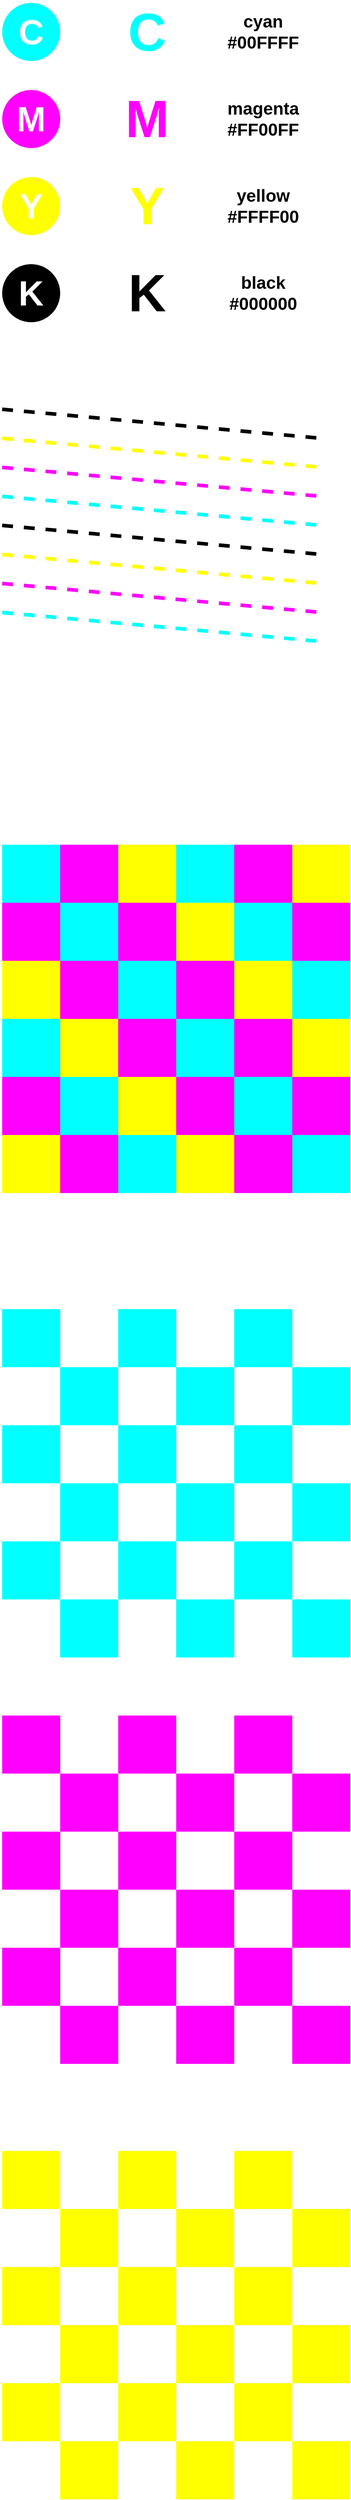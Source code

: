 <mxfile version="24.6.3" type="device">
  <diagram name="第 1 页" id="hYO-8NZHp8vvQbQMahdp">
    <mxGraphModel dx="2019" dy="1111" grid="1" gridSize="10" guides="1" tooltips="1" connect="1" arrows="1" fold="1" page="1" pageScale="1" pageWidth="827" pageHeight="1169" math="0" shadow="0">
      <root>
        <mxCell id="0" />
        <mxCell id="1" parent="0" />
        <mxCell id="9GDjjJapkxw-lqmiiiHe-1" value="&lt;font color=&quot;#ffffff&quot; style=&quot;font-size: 48px;&quot;&gt;&lt;b style=&quot;font-size: 48px;&quot;&gt;C&lt;/b&gt;&lt;/font&gt;" style="ellipse;whiteSpace=wrap;html=1;aspect=fixed;fillColor=#00FFFF;strokeColor=none;fontSize=48;" parent="1" vertex="1">
          <mxGeometry x="120" y="40" width="80" height="80" as="geometry" />
        </mxCell>
        <mxCell id="9GDjjJapkxw-lqmiiiHe-2" value="&lt;font color=&quot;#ffffff&quot; style=&quot;font-size: 48px;&quot;&gt;&lt;b style=&quot;font-size: 48px;&quot;&gt;M&lt;/b&gt;&lt;/font&gt;" style="ellipse;whiteSpace=wrap;html=1;aspect=fixed;fillColor=#FF00FF;strokeColor=none;fontSize=48;" parent="1" vertex="1">
          <mxGeometry x="120" y="160" width="80" height="80" as="geometry" />
        </mxCell>
        <mxCell id="9GDjjJapkxw-lqmiiiHe-3" value="&lt;font color=&quot;#ffffff&quot; style=&quot;font-size: 48px;&quot;&gt;&lt;b style=&quot;font-size: 48px;&quot;&gt;Y&lt;/b&gt;&lt;/font&gt;" style="ellipse;whiteSpace=wrap;html=1;aspect=fixed;fillColor=#FFFF00;strokeColor=none;fontSize=48;" parent="1" vertex="1">
          <mxGeometry x="120" y="280" width="80" height="80" as="geometry" />
        </mxCell>
        <mxCell id="9GDjjJapkxw-lqmiiiHe-4" value="&lt;font color=&quot;#ffffff&quot; style=&quot;font-size: 48px;&quot;&gt;&lt;b style=&quot;font-size: 48px;&quot;&gt;K&lt;/b&gt;&lt;/font&gt;" style="ellipse;whiteSpace=wrap;html=1;aspect=fixed;fillColor=#000000;strokeColor=none;fontSize=48;" parent="1" vertex="1">
          <mxGeometry x="120" y="400" width="80" height="80" as="geometry" />
        </mxCell>
        <mxCell id="9GDjjJapkxw-lqmiiiHe-5" value="C" style="whiteSpace=wrap;html=1;aspect=fixed;strokeColor=none;fillColor=none;fontStyle=1;fontSize=73;fontColor=#00FFFF;" parent="1" vertex="1">
          <mxGeometry x="280" y="40" width="80" height="80" as="geometry" />
        </mxCell>
        <mxCell id="9GDjjJapkxw-lqmiiiHe-6" value="M" style="whiteSpace=wrap;html=1;aspect=fixed;strokeColor=none;fillColor=none;fontStyle=1;fontSize=72;fontColor=#FF00FF;" parent="1" vertex="1">
          <mxGeometry x="280" y="160" width="80" height="80" as="geometry" />
        </mxCell>
        <mxCell id="9GDjjJapkxw-lqmiiiHe-7" value="Y" style="whiteSpace=wrap;html=1;aspect=fixed;strokeColor=none;fillColor=none;fontStyle=1;fontSize=72;fontColor=#FFFF00;" parent="1" vertex="1">
          <mxGeometry x="280" y="280" width="80" height="80" as="geometry" />
        </mxCell>
        <mxCell id="9GDjjJapkxw-lqmiiiHe-8" value="K" style="whiteSpace=wrap;html=1;aspect=fixed;strokeColor=none;fillColor=none;fontStyle=1;fontSize=72;fontColor=#000000;" parent="1" vertex="1">
          <mxGeometry x="280" y="400" width="80" height="80" as="geometry" />
        </mxCell>
        <mxCell id="9GDjjJapkxw-lqmiiiHe-9" value="&lt;font style=&quot;font-size: 24px;&quot;&gt;&lt;span style=&quot;font-size: 24px;&quot;&gt;cyan&lt;br style=&quot;font-size: 24px;&quot;&gt;#00FFFF&lt;/span&gt;&lt;/font&gt;" style="rounded=0;whiteSpace=wrap;html=1;strokeColor=none;fillColor=none;fontSize=24;fontStyle=1;fontColor=default;" parent="1" vertex="1">
          <mxGeometry x="400" y="40" width="160" height="80" as="geometry" />
        </mxCell>
        <mxCell id="9GDjjJapkxw-lqmiiiHe-10" value="&lt;font style=&quot;font-size: 24px;&quot;&gt;&lt;b style=&quot;font-size: 24px;&quot;&gt;magenta&lt;/b&gt;&lt;/font&gt;&lt;div style=&quot;font-size: 24px;&quot;&gt;&lt;span style=&quot;font-size: 24px; font-weight: 700;&quot;&gt;#FF&lt;/span&gt;&lt;span style=&quot;font-weight: 700; background-color: initial;&quot;&gt;00&lt;/span&gt;&lt;span style=&quot;font-weight: 700; background-color: initial;&quot;&gt;FF&lt;/span&gt;&lt;/div&gt;" style="rounded=0;whiteSpace=wrap;html=1;strokeColor=none;fillColor=none;fontSize=24;fontColor=default;" parent="1" vertex="1">
          <mxGeometry x="400" y="160" width="160" height="80" as="geometry" />
        </mxCell>
        <mxCell id="9GDjjJapkxw-lqmiiiHe-11" value="&lt;font style=&quot;font-size: 24px;&quot;&gt;&lt;b style=&quot;font-size: 24px;&quot;&gt;yellow&lt;/b&gt;&lt;/font&gt;&lt;div style=&quot;font-size: 24px;&quot;&gt;&lt;span style=&quot;font-size: 24px; font-weight: 700;&quot;&gt;#FFFF&lt;/span&gt;&lt;font style=&quot;font-size: 24px;&quot;&gt;&lt;b style=&quot;font-size: 24px;&quot;&gt;&lt;/b&gt;&lt;/font&gt;&lt;span style=&quot;font-weight: 700; background-color: initial;&quot;&gt;00&lt;/span&gt;&lt;/div&gt;" style="rounded=0;whiteSpace=wrap;html=1;strokeColor=none;fillColor=none;fontSize=24;fontColor=default;" parent="1" vertex="1">
          <mxGeometry x="400" y="280" width="160" height="80" as="geometry" />
        </mxCell>
        <mxCell id="9GDjjJapkxw-lqmiiiHe-12" value="&lt;font style=&quot;font-size: 24px;&quot;&gt;&lt;b style=&quot;font-size: 24px;&quot;&gt;black&lt;/b&gt;&lt;/font&gt;&lt;div style=&quot;font-size: 24px;&quot;&gt;&lt;span style=&quot;font-size: 24px; font-weight: 700; background-color: initial;&quot;&gt;#000000&lt;/span&gt;&lt;/div&gt;" style="rounded=0;whiteSpace=wrap;html=1;strokeColor=none;fillColor=none;fontSize=24;fontColor=default;" parent="1" vertex="1">
          <mxGeometry x="400" y="400" width="160" height="80" as="geometry" />
        </mxCell>
        <mxCell id="9GDjjJapkxw-lqmiiiHe-13" value="" style="whiteSpace=wrap;html=1;aspect=fixed;strokeColor=none;fillColor=#00FFFF;" parent="1" vertex="1">
          <mxGeometry x="120" y="1840" width="80" height="80" as="geometry" />
        </mxCell>
        <mxCell id="9GDjjJapkxw-lqmiiiHe-14" value="" style="whiteSpace=wrap;html=1;aspect=fixed;strokeColor=none;fillColor=#00FFFF;" parent="1" vertex="1">
          <mxGeometry x="200" y="1920" width="80" height="80" as="geometry" />
        </mxCell>
        <mxCell id="9GDjjJapkxw-lqmiiiHe-15" value="" style="whiteSpace=wrap;html=1;aspect=fixed;strokeColor=none;fillColor=#00FFFF;" parent="1" vertex="1">
          <mxGeometry x="280" y="2000" width="80" height="80" as="geometry" />
        </mxCell>
        <mxCell id="9GDjjJapkxw-lqmiiiHe-16" value="" style="whiteSpace=wrap;html=1;aspect=fixed;strokeColor=none;fillColor=#00FFFF;" parent="1" vertex="1">
          <mxGeometry x="360" y="2080" width="80" height="80" as="geometry" />
        </mxCell>
        <mxCell id="9GDjjJapkxw-lqmiiiHe-17" value="" style="whiteSpace=wrap;html=1;aspect=fixed;strokeColor=none;fillColor=#00FFFF;" parent="1" vertex="1">
          <mxGeometry x="440" y="2160" width="80" height="80" as="geometry" />
        </mxCell>
        <mxCell id="9GDjjJapkxw-lqmiiiHe-18" value="" style="whiteSpace=wrap;html=1;aspect=fixed;strokeColor=none;fillColor=#00FFFF;" parent="1" vertex="1">
          <mxGeometry x="520" y="2240" width="80" height="80" as="geometry" />
        </mxCell>
        <mxCell id="9GDjjJapkxw-lqmiiiHe-19" value="" style="whiteSpace=wrap;html=1;aspect=fixed;strokeColor=none;fillColor=#00FFFF;" parent="1" vertex="1">
          <mxGeometry x="280" y="1840" width="80" height="80" as="geometry" />
        </mxCell>
        <mxCell id="9GDjjJapkxw-lqmiiiHe-20" value="" style="whiteSpace=wrap;html=1;aspect=fixed;strokeColor=none;fillColor=#00FFFF;" parent="1" vertex="1">
          <mxGeometry x="360" y="1920" width="80" height="80" as="geometry" />
        </mxCell>
        <mxCell id="9GDjjJapkxw-lqmiiiHe-21" value="" style="whiteSpace=wrap;html=1;aspect=fixed;strokeColor=none;fillColor=#00FFFF;" parent="1" vertex="1">
          <mxGeometry x="440" y="2000" width="80" height="80" as="geometry" />
        </mxCell>
        <mxCell id="9GDjjJapkxw-lqmiiiHe-22" value="" style="whiteSpace=wrap;html=1;aspect=fixed;strokeColor=none;fillColor=#00FFFF;" parent="1" vertex="1">
          <mxGeometry x="520" y="2080" width="80" height="80" as="geometry" />
        </mxCell>
        <mxCell id="9GDjjJapkxw-lqmiiiHe-25" value="" style="whiteSpace=wrap;html=1;aspect=fixed;strokeColor=none;fillColor=#00FFFF;" parent="1" vertex="1">
          <mxGeometry x="440" y="1840" width="80" height="80" as="geometry" />
        </mxCell>
        <mxCell id="9GDjjJapkxw-lqmiiiHe-26" value="" style="whiteSpace=wrap;html=1;aspect=fixed;strokeColor=none;fillColor=#00FFFF;" parent="1" vertex="1">
          <mxGeometry x="520" y="1920" width="80" height="80" as="geometry" />
        </mxCell>
        <mxCell id="9GDjjJapkxw-lqmiiiHe-27" value="" style="whiteSpace=wrap;html=1;aspect=fixed;strokeColor=none;fillColor=#00FFFF;" parent="1" vertex="1">
          <mxGeometry x="120" y="2160" width="80" height="80" as="geometry" />
        </mxCell>
        <mxCell id="9GDjjJapkxw-lqmiiiHe-28" value="" style="whiteSpace=wrap;html=1;aspect=fixed;strokeColor=none;fillColor=#00FFFF;" parent="1" vertex="1">
          <mxGeometry x="200" y="2240" width="80" height="80" as="geometry" />
        </mxCell>
        <mxCell id="9GDjjJapkxw-lqmiiiHe-31" value="" style="whiteSpace=wrap;html=1;aspect=fixed;strokeColor=none;fillColor=#00FFFF;" parent="1" vertex="1">
          <mxGeometry x="120" y="2000" width="80" height="80" as="geometry" />
        </mxCell>
        <mxCell id="9GDjjJapkxw-lqmiiiHe-32" value="" style="whiteSpace=wrap;html=1;aspect=fixed;strokeColor=none;fillColor=#00FFFF;" parent="1" vertex="1">
          <mxGeometry x="200" y="2080" width="80" height="80" as="geometry" />
        </mxCell>
        <mxCell id="9GDjjJapkxw-lqmiiiHe-33" value="" style="whiteSpace=wrap;html=1;aspect=fixed;strokeColor=none;fillColor=#00FFFF;" parent="1" vertex="1">
          <mxGeometry x="280" y="2160" width="80" height="80" as="geometry" />
        </mxCell>
        <mxCell id="9GDjjJapkxw-lqmiiiHe-34" value="" style="whiteSpace=wrap;html=1;aspect=fixed;strokeColor=none;fillColor=#00FFFF;" parent="1" vertex="1">
          <mxGeometry x="360" y="2240" width="80" height="80" as="geometry" />
        </mxCell>
        <mxCell id="9GDjjJapkxw-lqmiiiHe-55" value="" style="whiteSpace=wrap;html=1;aspect=fixed;strokeColor=none;fillColor=#FF00FF;" parent="1" vertex="1">
          <mxGeometry x="200" y="1200" width="80" height="80" as="geometry" />
        </mxCell>
        <mxCell id="9GDjjJapkxw-lqmiiiHe-57" value="" style="whiteSpace=wrap;html=1;aspect=fixed;strokeColor=none;fillColor=#FF00FF;" parent="1" vertex="1">
          <mxGeometry x="360" y="1360" width="80" height="80" as="geometry" />
        </mxCell>
        <mxCell id="9GDjjJapkxw-lqmiiiHe-67" value="" style="whiteSpace=wrap;html=1;aspect=fixed;strokeColor=none;fillColor=#FF00FF;" parent="1" vertex="1">
          <mxGeometry x="120" y="1280" width="80" height="80" as="geometry" />
        </mxCell>
        <mxCell id="9GDjjJapkxw-lqmiiiHe-68" value="" style="whiteSpace=wrap;html=1;aspect=fixed;strokeColor=none;fillColor=#FF00FF;" parent="1" vertex="1">
          <mxGeometry x="200" y="1360" width="80" height="80" as="geometry" />
        </mxCell>
        <mxCell id="9GDjjJapkxw-lqmiiiHe-69" value="" style="whiteSpace=wrap;html=1;aspect=fixed;strokeColor=none;fillColor=#FF00FF;" parent="1" vertex="1">
          <mxGeometry x="520" y="1520" width="80" height="80" as="geometry" />
        </mxCell>
        <mxCell id="9GDjjJapkxw-lqmiiiHe-70" value="" style="whiteSpace=wrap;html=1;aspect=fixed;strokeColor=none;fillColor=#FF00FF;" parent="1" vertex="1">
          <mxGeometry x="520" y="1280" width="80" height="80" as="geometry" />
        </mxCell>
        <mxCell id="9GDjjJapkxw-lqmiiiHe-71" value="" style="whiteSpace=wrap;html=1;aspect=fixed;strokeColor=none;fillColor=#FF00FF;" parent="1" vertex="1">
          <mxGeometry x="440" y="1440" width="80" height="80" as="geometry" />
        </mxCell>
        <mxCell id="9GDjjJapkxw-lqmiiiHe-73" value="" style="whiteSpace=wrap;html=1;aspect=fixed;strokeColor=none;fillColor=#FFFF00;" parent="1" vertex="1">
          <mxGeometry x="120" y="3000" width="80" height="80" as="geometry" />
        </mxCell>
        <mxCell id="9GDjjJapkxw-lqmiiiHe-74" value="" style="whiteSpace=wrap;html=1;aspect=fixed;strokeColor=none;fillColor=#FFFF00;" parent="1" vertex="1">
          <mxGeometry x="200" y="3080" width="80" height="80" as="geometry" />
        </mxCell>
        <mxCell id="9GDjjJapkxw-lqmiiiHe-75" value="" style="whiteSpace=wrap;html=1;aspect=fixed;strokeColor=none;fillColor=#FFFF00;" parent="1" vertex="1">
          <mxGeometry x="280" y="3160" width="80" height="80" as="geometry" />
        </mxCell>
        <mxCell id="9GDjjJapkxw-lqmiiiHe-76" value="" style="whiteSpace=wrap;html=1;aspect=fixed;strokeColor=none;fillColor=#FFFF00;" parent="1" vertex="1">
          <mxGeometry x="360" y="3240" width="80" height="80" as="geometry" />
        </mxCell>
        <mxCell id="9GDjjJapkxw-lqmiiiHe-77" value="" style="whiteSpace=wrap;html=1;aspect=fixed;strokeColor=none;fillColor=#FFFF00;" parent="1" vertex="1">
          <mxGeometry x="440" y="3320" width="80" height="80" as="geometry" />
        </mxCell>
        <mxCell id="9GDjjJapkxw-lqmiiiHe-78" value="" style="whiteSpace=wrap;html=1;aspect=fixed;strokeColor=none;fillColor=#FFFF00;" parent="1" vertex="1">
          <mxGeometry x="520" y="3400" width="80" height="80" as="geometry" />
        </mxCell>
        <mxCell id="9GDjjJapkxw-lqmiiiHe-79" value="" style="whiteSpace=wrap;html=1;aspect=fixed;strokeColor=none;fillColor=#FFFF00;" parent="1" vertex="1">
          <mxGeometry x="280" y="3000" width="80" height="80" as="geometry" />
        </mxCell>
        <mxCell id="9GDjjJapkxw-lqmiiiHe-80" value="" style="whiteSpace=wrap;html=1;aspect=fixed;strokeColor=none;fillColor=#FFFF00;" parent="1" vertex="1">
          <mxGeometry x="360" y="3080" width="80" height="80" as="geometry" />
        </mxCell>
        <mxCell id="9GDjjJapkxw-lqmiiiHe-81" value="" style="whiteSpace=wrap;html=1;aspect=fixed;strokeColor=none;fillColor=#FFFF00;" parent="1" vertex="1">
          <mxGeometry x="440" y="3160" width="80" height="80" as="geometry" />
        </mxCell>
        <mxCell id="9GDjjJapkxw-lqmiiiHe-82" value="" style="whiteSpace=wrap;html=1;aspect=fixed;strokeColor=none;fillColor=#FFFF00;" parent="1" vertex="1">
          <mxGeometry x="520" y="3240" width="80" height="80" as="geometry" />
        </mxCell>
        <mxCell id="9GDjjJapkxw-lqmiiiHe-83" value="" style="whiteSpace=wrap;html=1;aspect=fixed;strokeColor=none;fillColor=#FFFF00;" parent="1" vertex="1">
          <mxGeometry x="440" y="3000" width="80" height="80" as="geometry" />
        </mxCell>
        <mxCell id="9GDjjJapkxw-lqmiiiHe-84" value="" style="whiteSpace=wrap;html=1;aspect=fixed;strokeColor=none;fillColor=#FFFF00;" parent="1" vertex="1">
          <mxGeometry x="520" y="3080" width="80" height="80" as="geometry" />
        </mxCell>
        <mxCell id="9GDjjJapkxw-lqmiiiHe-85" value="" style="whiteSpace=wrap;html=1;aspect=fixed;strokeColor=none;fillColor=#FFFF00;" parent="1" vertex="1">
          <mxGeometry x="120" y="3320" width="80" height="80" as="geometry" />
        </mxCell>
        <mxCell id="9GDjjJapkxw-lqmiiiHe-86" value="" style="whiteSpace=wrap;html=1;aspect=fixed;strokeColor=none;fillColor=#FFFF00;" parent="1" vertex="1">
          <mxGeometry x="200" y="3400" width="80" height="80" as="geometry" />
        </mxCell>
        <mxCell id="9GDjjJapkxw-lqmiiiHe-87" value="" style="whiteSpace=wrap;html=1;aspect=fixed;strokeColor=none;fillColor=#FFFF00;" parent="1" vertex="1">
          <mxGeometry x="120" y="3160" width="80" height="80" as="geometry" />
        </mxCell>
        <mxCell id="9GDjjJapkxw-lqmiiiHe-88" value="" style="whiteSpace=wrap;html=1;aspect=fixed;strokeColor=none;fillColor=#FFFF00;" parent="1" vertex="1">
          <mxGeometry x="200" y="3240" width="80" height="80" as="geometry" />
        </mxCell>
        <mxCell id="9GDjjJapkxw-lqmiiiHe-89" value="" style="whiteSpace=wrap;html=1;aspect=fixed;strokeColor=none;fillColor=#FFFF00;" parent="1" vertex="1">
          <mxGeometry x="280" y="3320" width="80" height="80" as="geometry" />
        </mxCell>
        <mxCell id="9GDjjJapkxw-lqmiiiHe-90" value="" style="whiteSpace=wrap;html=1;aspect=fixed;strokeColor=none;fillColor=#FFFF00;" parent="1" vertex="1">
          <mxGeometry x="360" y="3400" width="80" height="80" as="geometry" />
        </mxCell>
        <mxCell id="9GDjjJapkxw-lqmiiiHe-91" value="" style="whiteSpace=wrap;html=1;aspect=fixed;strokeColor=none;fillColor=#00FFFF;" parent="1" vertex="1">
          <mxGeometry x="120" y="1200" width="80" height="80" as="geometry" />
        </mxCell>
        <mxCell id="9GDjjJapkxw-lqmiiiHe-92" value="" style="whiteSpace=wrap;html=1;aspect=fixed;strokeColor=none;fillColor=#00FFFF;" parent="1" vertex="1">
          <mxGeometry x="200" y="1280" width="80" height="80" as="geometry" />
        </mxCell>
        <mxCell id="9GDjjJapkxw-lqmiiiHe-94" value="" style="whiteSpace=wrap;html=1;aspect=fixed;strokeColor=none;fillColor=#00FFFF;" parent="1" vertex="1">
          <mxGeometry x="440" y="1520" width="80" height="80" as="geometry" />
        </mxCell>
        <mxCell id="9GDjjJapkxw-lqmiiiHe-98" value="" style="whiteSpace=wrap;html=1;aspect=fixed;strokeColor=none;fillColor=#00FFFF;" parent="1" vertex="1">
          <mxGeometry x="360" y="1200" width="80" height="80" as="geometry" />
        </mxCell>
        <mxCell id="9GDjjJapkxw-lqmiiiHe-103" value="" style="whiteSpace=wrap;html=1;aspect=fixed;strokeColor=none;fillColor=#00FFFF;" parent="1" vertex="1">
          <mxGeometry x="520" y="1360" width="80" height="80" as="geometry" />
        </mxCell>
        <mxCell id="9GDjjJapkxw-lqmiiiHe-105" value="" style="whiteSpace=wrap;html=1;aspect=fixed;strokeColor=none;fillColor=#00FFFF;" parent="1" vertex="1">
          <mxGeometry x="280" y="1360" width="80" height="80" as="geometry" />
        </mxCell>
        <mxCell id="9GDjjJapkxw-lqmiiiHe-106" value="" style="whiteSpace=wrap;html=1;aspect=fixed;strokeColor=none;fillColor=#00FFFF;" parent="1" vertex="1">
          <mxGeometry x="360" y="1440" width="80" height="80" as="geometry" />
        </mxCell>
        <mxCell id="9GDjjJapkxw-lqmiiiHe-107" value="" style="whiteSpace=wrap;html=1;aspect=fixed;strokeColor=none;fillColor=#00FFFF;" parent="1" vertex="1">
          <mxGeometry x="440" y="1280" width="80" height="80" as="geometry" />
        </mxCell>
        <mxCell id="9GDjjJapkxw-lqmiiiHe-110" value="" style="whiteSpace=wrap;html=1;aspect=fixed;strokeColor=none;fillColor=#FFFF00;" parent="1" vertex="1">
          <mxGeometry x="280" y="1200" width="80" height="80" as="geometry" />
        </mxCell>
        <mxCell id="9GDjjJapkxw-lqmiiiHe-116" value="" style="whiteSpace=wrap;html=1;aspect=fixed;strokeColor=none;fillColor=#FFFF00;" parent="1" vertex="1">
          <mxGeometry x="360" y="1280" width="80" height="80" as="geometry" />
        </mxCell>
        <mxCell id="9GDjjJapkxw-lqmiiiHe-121" value="" style="whiteSpace=wrap;html=1;aspect=fixed;strokeColor=none;fillColor=#FFFF00;" parent="1" vertex="1">
          <mxGeometry x="520" y="1440" width="80" height="80" as="geometry" />
        </mxCell>
        <mxCell id="9GDjjJapkxw-lqmiiiHe-122" value="" style="whiteSpace=wrap;html=1;aspect=fixed;strokeColor=none;fillColor=#FFFF00;" parent="1" vertex="1">
          <mxGeometry x="280" y="1520" width="80" height="80" as="geometry" />
        </mxCell>
        <mxCell id="9GDjjJapkxw-lqmiiiHe-123" value="" style="whiteSpace=wrap;html=1;aspect=fixed;strokeColor=none;fillColor=#FFFF00;" parent="1" vertex="1">
          <mxGeometry x="440" y="1360" width="80" height="80" as="geometry" />
        </mxCell>
        <mxCell id="9GDjjJapkxw-lqmiiiHe-124" value="" style="whiteSpace=wrap;html=1;aspect=fixed;strokeColor=none;fillColor=#FFFF00;" parent="1" vertex="1">
          <mxGeometry x="200" y="1440" width="80" height="80" as="geometry" />
        </mxCell>
        <mxCell id="9GDjjJapkxw-lqmiiiHe-127" value="" style="whiteSpace=wrap;html=1;aspect=fixed;strokeColor=none;fillColor=#FF00FF;" parent="1" vertex="1">
          <mxGeometry x="280" y="1280" width="80" height="80" as="geometry" />
        </mxCell>
        <mxCell id="9GDjjJapkxw-lqmiiiHe-128" value="" style="whiteSpace=wrap;html=1;aspect=fixed;strokeColor=none;fillColor=#FF00FF;" parent="1" vertex="1">
          <mxGeometry x="440" y="1200" width="80" height="80" as="geometry" />
        </mxCell>
        <mxCell id="9GDjjJapkxw-lqmiiiHe-129" value="" style="whiteSpace=wrap;html=1;aspect=fixed;strokeColor=none;fillColor=#00FFFF;" parent="1" vertex="1">
          <mxGeometry x="200" y="1520" width="80" height="80" as="geometry" />
        </mxCell>
        <mxCell id="9GDjjJapkxw-lqmiiiHe-130" value="" style="whiteSpace=wrap;html=1;aspect=fixed;strokeColor=none;fillColor=#FF00FF;" parent="1" vertex="1">
          <mxGeometry x="280" y="1440" width="80" height="80" as="geometry" />
        </mxCell>
        <mxCell id="9GDjjJapkxw-lqmiiiHe-131" value="" style="whiteSpace=wrap;html=1;aspect=fixed;strokeColor=none;fillColor=#FF00FF;" parent="1" vertex="1">
          <mxGeometry x="360" y="1520" width="80" height="80" as="geometry" />
        </mxCell>
        <mxCell id="9GDjjJapkxw-lqmiiiHe-133" value="" style="whiteSpace=wrap;html=1;aspect=fixed;strokeColor=none;fillColor=#00FFFF;" parent="1" vertex="1">
          <mxGeometry x="120" y="1440" width="80" height="80" as="geometry" />
        </mxCell>
        <mxCell id="9GDjjJapkxw-lqmiiiHe-134" value="" style="whiteSpace=wrap;html=1;aspect=fixed;strokeColor=none;fillColor=#FFFF00;" parent="1" vertex="1">
          <mxGeometry x="120" y="1360" width="80" height="80" as="geometry" />
        </mxCell>
        <mxCell id="9GDjjJapkxw-lqmiiiHe-135" value="" style="whiteSpace=wrap;html=1;aspect=fixed;strokeColor=none;fillColor=#00FFFF;" parent="1" vertex="1">
          <mxGeometry x="280" y="1600" width="80" height="80" as="geometry" />
        </mxCell>
        <mxCell id="9GDjjJapkxw-lqmiiiHe-136" value="" style="whiteSpace=wrap;html=1;aspect=fixed;strokeColor=none;fillColor=#FFFF00;" parent="1" vertex="1">
          <mxGeometry x="360" y="1600" width="80" height="80" as="geometry" />
        </mxCell>
        <mxCell id="9GDjjJapkxw-lqmiiiHe-137" value="" style="whiteSpace=wrap;html=1;aspect=fixed;strokeColor=none;fillColor=#FF00FF;" parent="1" vertex="1">
          <mxGeometry x="440" y="1600" width="80" height="80" as="geometry" />
        </mxCell>
        <mxCell id="9GDjjJapkxw-lqmiiiHe-138" value="" style="whiteSpace=wrap;html=1;aspect=fixed;strokeColor=none;fillColor=#00FFFF;" parent="1" vertex="1">
          <mxGeometry x="520" y="1600" width="80" height="80" as="geometry" />
        </mxCell>
        <mxCell id="9GDjjJapkxw-lqmiiiHe-139" value="" style="whiteSpace=wrap;html=1;aspect=fixed;strokeColor=none;fillColor=#FFFF00;" parent="1" vertex="1">
          <mxGeometry x="520" y="1200" width="80" height="80" as="geometry" />
        </mxCell>
        <mxCell id="9GDjjJapkxw-lqmiiiHe-140" value="" style="whiteSpace=wrap;html=1;aspect=fixed;strokeColor=none;fillColor=#FF00FF;" parent="1" vertex="1">
          <mxGeometry x="120" y="1520" width="80" height="80" as="geometry" />
        </mxCell>
        <mxCell id="9GDjjJapkxw-lqmiiiHe-141" value="" style="whiteSpace=wrap;html=1;aspect=fixed;strokeColor=none;fillColor=#FF00FF;" parent="1" vertex="1">
          <mxGeometry x="200" y="1600" width="80" height="80" as="geometry" />
        </mxCell>
        <mxCell id="9GDjjJapkxw-lqmiiiHe-142" value="" style="whiteSpace=wrap;html=1;aspect=fixed;strokeColor=none;fillColor=#FFFF00;" parent="1" vertex="1">
          <mxGeometry x="120" y="1600" width="80" height="80" as="geometry" />
        </mxCell>
        <mxCell id="9GDjjJapkxw-lqmiiiHe-143" value="" style="whiteSpace=wrap;html=1;aspect=fixed;strokeColor=none;fillColor=#FF00FF;" parent="1" vertex="1">
          <mxGeometry x="120" y="2400" width="80" height="80" as="geometry" />
        </mxCell>
        <mxCell id="9GDjjJapkxw-lqmiiiHe-144" value="" style="whiteSpace=wrap;html=1;aspect=fixed;strokeColor=none;fillColor=#FF00FF;" parent="1" vertex="1">
          <mxGeometry x="200" y="2480" width="80" height="80" as="geometry" />
        </mxCell>
        <mxCell id="9GDjjJapkxw-lqmiiiHe-145" value="" style="whiteSpace=wrap;html=1;aspect=fixed;strokeColor=none;fillColor=#FF00FF;" parent="1" vertex="1">
          <mxGeometry x="280" y="2560" width="80" height="80" as="geometry" />
        </mxCell>
        <mxCell id="9GDjjJapkxw-lqmiiiHe-146" value="" style="whiteSpace=wrap;html=1;aspect=fixed;strokeColor=none;fillColor=#FF00FF;" parent="1" vertex="1">
          <mxGeometry x="360" y="2640" width="80" height="80" as="geometry" />
        </mxCell>
        <mxCell id="9GDjjJapkxw-lqmiiiHe-147" value="" style="whiteSpace=wrap;html=1;aspect=fixed;strokeColor=none;fillColor=#FF00FF;" parent="1" vertex="1">
          <mxGeometry x="440" y="2720" width="80" height="80" as="geometry" />
        </mxCell>
        <mxCell id="9GDjjJapkxw-lqmiiiHe-148" value="" style="whiteSpace=wrap;html=1;aspect=fixed;strokeColor=none;fillColor=#FF00FF;" parent="1" vertex="1">
          <mxGeometry x="520" y="2800" width="80" height="80" as="geometry" />
        </mxCell>
        <mxCell id="9GDjjJapkxw-lqmiiiHe-149" value="" style="whiteSpace=wrap;html=1;aspect=fixed;strokeColor=none;fillColor=#FF00FF;" parent="1" vertex="1">
          <mxGeometry x="280" y="2400" width="80" height="80" as="geometry" />
        </mxCell>
        <mxCell id="9GDjjJapkxw-lqmiiiHe-150" value="" style="whiteSpace=wrap;html=1;aspect=fixed;strokeColor=none;fillColor=#FF00FF;" parent="1" vertex="1">
          <mxGeometry x="360" y="2480" width="80" height="80" as="geometry" />
        </mxCell>
        <mxCell id="9GDjjJapkxw-lqmiiiHe-151" value="" style="whiteSpace=wrap;html=1;aspect=fixed;strokeColor=none;fillColor=#FF00FF;" parent="1" vertex="1">
          <mxGeometry x="440" y="2560" width="80" height="80" as="geometry" />
        </mxCell>
        <mxCell id="9GDjjJapkxw-lqmiiiHe-152" value="" style="whiteSpace=wrap;html=1;aspect=fixed;strokeColor=none;fillColor=#FF00FF;" parent="1" vertex="1">
          <mxGeometry x="520" y="2640" width="80" height="80" as="geometry" />
        </mxCell>
        <mxCell id="9GDjjJapkxw-lqmiiiHe-153" value="" style="whiteSpace=wrap;html=1;aspect=fixed;strokeColor=none;fillColor=#FF00FF;" parent="1" vertex="1">
          <mxGeometry x="440" y="2400" width="80" height="80" as="geometry" />
        </mxCell>
        <mxCell id="9GDjjJapkxw-lqmiiiHe-154" value="" style="whiteSpace=wrap;html=1;aspect=fixed;strokeColor=none;fillColor=#FF00FF;" parent="1" vertex="1">
          <mxGeometry x="520" y="2480" width="80" height="80" as="geometry" />
        </mxCell>
        <mxCell id="9GDjjJapkxw-lqmiiiHe-155" value="" style="whiteSpace=wrap;html=1;aspect=fixed;strokeColor=none;fillColor=#FF00FF;" parent="1" vertex="1">
          <mxGeometry x="120" y="2720" width="80" height="80" as="geometry" />
        </mxCell>
        <mxCell id="9GDjjJapkxw-lqmiiiHe-156" value="" style="whiteSpace=wrap;html=1;aspect=fixed;strokeColor=none;fillColor=#FF00FF;" parent="1" vertex="1">
          <mxGeometry x="200" y="2800" width="80" height="80" as="geometry" />
        </mxCell>
        <mxCell id="9GDjjJapkxw-lqmiiiHe-157" value="" style="whiteSpace=wrap;html=1;aspect=fixed;strokeColor=none;fillColor=#FF00FF;" parent="1" vertex="1">
          <mxGeometry x="120" y="2560" width="80" height="80" as="geometry" />
        </mxCell>
        <mxCell id="9GDjjJapkxw-lqmiiiHe-158" value="" style="whiteSpace=wrap;html=1;aspect=fixed;strokeColor=none;fillColor=#FF00FF;" parent="1" vertex="1">
          <mxGeometry x="200" y="2640" width="80" height="80" as="geometry" />
        </mxCell>
        <mxCell id="9GDjjJapkxw-lqmiiiHe-159" value="" style="whiteSpace=wrap;html=1;aspect=fixed;strokeColor=none;fillColor=#FF00FF;" parent="1" vertex="1">
          <mxGeometry x="280" y="2720" width="80" height="80" as="geometry" />
        </mxCell>
        <mxCell id="9GDjjJapkxw-lqmiiiHe-160" value="" style="whiteSpace=wrap;html=1;aspect=fixed;strokeColor=none;fillColor=#FF00FF;" parent="1" vertex="1">
          <mxGeometry x="360" y="2800" width="80" height="80" as="geometry" />
        </mxCell>
        <mxCell id="rr5zABHRZjq87CbZNu1t-1" value="" style="endArrow=none;html=1;rounded=0;strokeColor=#000000;strokeWidth=5;dashed=1;" edge="1" parent="1">
          <mxGeometry width="50" height="50" relative="1" as="geometry">
            <mxPoint x="120" y="600" as="sourcePoint" />
            <mxPoint x="560" y="640" as="targetPoint" />
          </mxGeometry>
        </mxCell>
        <mxCell id="rr5zABHRZjq87CbZNu1t-3" value="" style="endArrow=none;html=1;rounded=0;strokeColor=#FFFF00;strokeWidth=5;dashed=1;" edge="1" parent="1">
          <mxGeometry width="50" height="50" relative="1" as="geometry">
            <mxPoint x="120" y="640" as="sourcePoint" />
            <mxPoint x="560" y="680" as="targetPoint" />
          </mxGeometry>
        </mxCell>
        <mxCell id="rr5zABHRZjq87CbZNu1t-4" value="" style="endArrow=none;html=1;rounded=0;strokeColor=#FF00FF;strokeWidth=5;dashed=1;" edge="1" parent="1">
          <mxGeometry width="50" height="50" relative="1" as="geometry">
            <mxPoint x="120" y="680" as="sourcePoint" />
            <mxPoint x="560" y="720" as="targetPoint" />
          </mxGeometry>
        </mxCell>
        <mxCell id="rr5zABHRZjq87CbZNu1t-5" value="" style="endArrow=none;html=1;rounded=0;strokeColor=#00FFFF;strokeWidth=5;dashed=1;" edge="1" parent="1">
          <mxGeometry width="50" height="50" relative="1" as="geometry">
            <mxPoint x="120" y="720" as="sourcePoint" />
            <mxPoint x="560" y="760" as="targetPoint" />
          </mxGeometry>
        </mxCell>
        <mxCell id="rr5zABHRZjq87CbZNu1t-6" value="" style="endArrow=none;html=1;rounded=0;strokeColor=#000000;strokeWidth=5;dashed=1;" edge="1" parent="1">
          <mxGeometry width="50" height="50" relative="1" as="geometry">
            <mxPoint x="120" y="760" as="sourcePoint" />
            <mxPoint x="560" y="800" as="targetPoint" />
          </mxGeometry>
        </mxCell>
        <mxCell id="rr5zABHRZjq87CbZNu1t-7" value="" style="endArrow=none;html=1;rounded=0;strokeColor=#FFFF00;strokeWidth=5;dashed=1;" edge="1" parent="1">
          <mxGeometry width="50" height="50" relative="1" as="geometry">
            <mxPoint x="120" y="800" as="sourcePoint" />
            <mxPoint x="560" y="840" as="targetPoint" />
          </mxGeometry>
        </mxCell>
        <mxCell id="rr5zABHRZjq87CbZNu1t-8" value="" style="endArrow=none;html=1;rounded=0;strokeColor=#FF00FF;strokeWidth=5;dashed=1;" edge="1" parent="1">
          <mxGeometry width="50" height="50" relative="1" as="geometry">
            <mxPoint x="120" y="840" as="sourcePoint" />
            <mxPoint x="560" y="880" as="targetPoint" />
          </mxGeometry>
        </mxCell>
        <mxCell id="rr5zABHRZjq87CbZNu1t-9" value="" style="endArrow=none;html=1;rounded=0;strokeColor=#00FFFF;strokeWidth=5;dashed=1;" edge="1" parent="1">
          <mxGeometry width="50" height="50" relative="1" as="geometry">
            <mxPoint x="120" y="880" as="sourcePoint" />
            <mxPoint x="560" y="920" as="targetPoint" />
          </mxGeometry>
        </mxCell>
      </root>
    </mxGraphModel>
  </diagram>
</mxfile>
